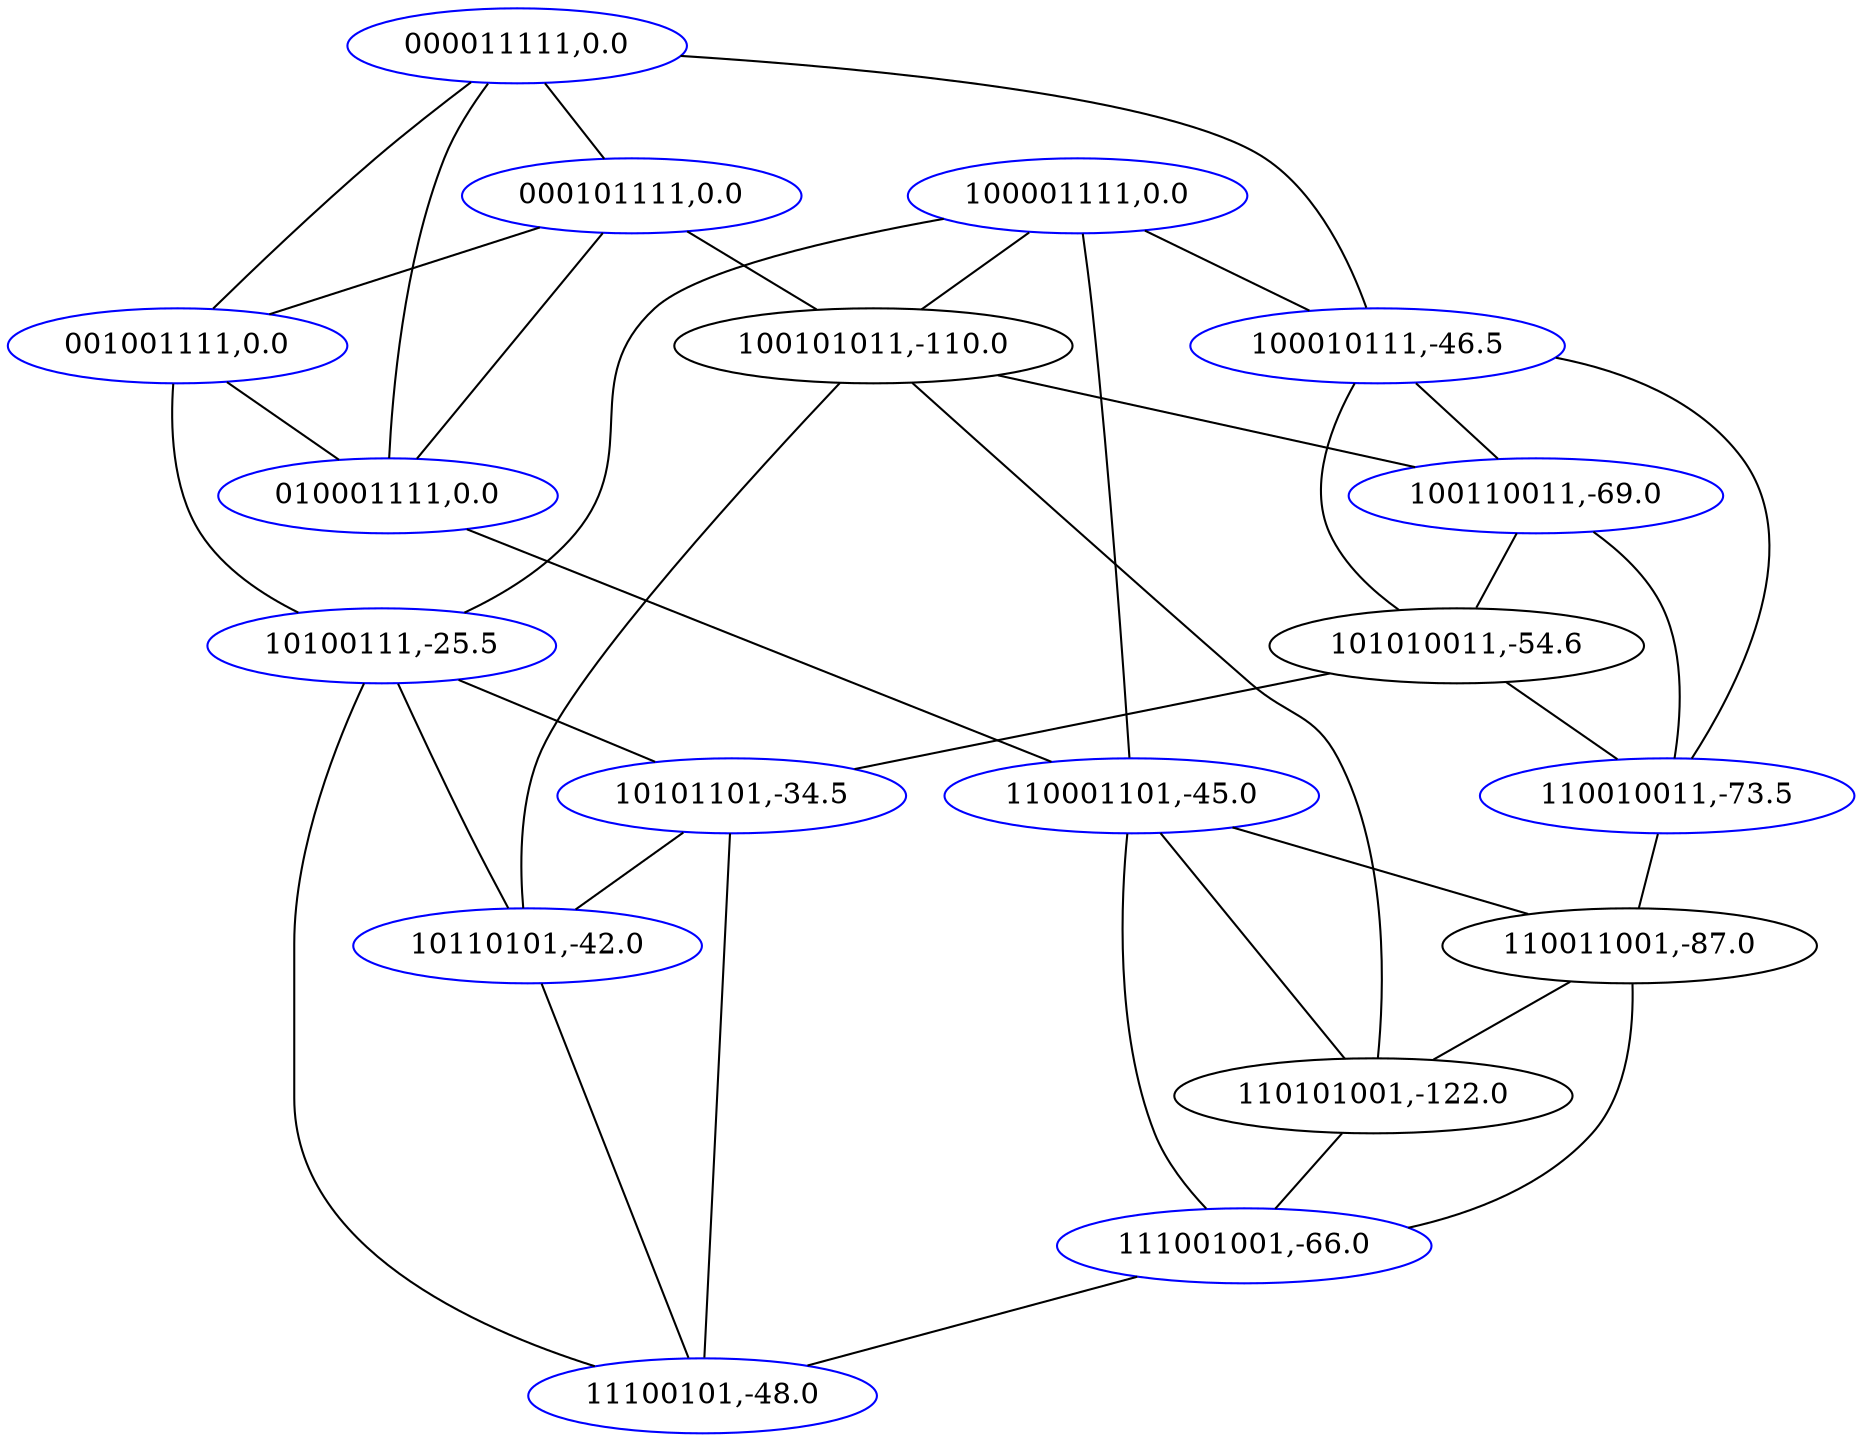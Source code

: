 graph graphname {
	110011001 [label="110011001,-87.0",];
	111001001 [label="111001001,-66.0",color=blue];
	110011001 -- 111001001;
	110101001 [label="110101001,-122.0",];
	110011001 -- 110101001;
	110001101 [label="110001101,-45.0",color=blue];
	110010011 [label="110010011,-73.5",color=blue];
	101010011 [label="101010011,-54.6",];
	100110011 [label="100110011,-69.0",color=blue];
	110010011 -- 110011001;
	100010111 [label="100010111,-46.5",color=blue];
	100010111 -- 110010011;
	100010111 -- 101010011;
	100010111 -- 100110011;
	100001111 [label="100001111,0.0",color=blue];
	000011111 [label="000011111,0.0",color=blue];
	000011111 -- 100010111;
	010001111 [label="010001111,0.0",color=blue];
	000011111 -- 010001111;
	001001111 [label="001001111,0.0",color=blue];
	000011111 -- 001001111;
	000101111 [label="000101111,0.0",color=blue];
	000011111 -- 000101111;
	100101011 [label="100101011,-110.0",];
	000101111 -- 100101011;
	000101111 -- 010001111;
	000101111 -- 001001111;
	100101011 -- 110101001;
	10110101 [label="10110101,-42.0",color=blue];
	100101011 -- 10110101;
	100101011 -- 100110011;
	11100101 [label="11100101,-48.0",color=blue];
	10110101 -- 11100101;
	10101101 [label="10101101,-34.5",color=blue];
	10100111 [label="10100111,-25.5",color=blue];
	10100111 -- 11100101;
	10100111 -- 10110101;
	10100111 -- 10101101;
	10101101 -- 11100101;
	10101101 -- 10110101;
	001001111 -- 10100111;
	001001111 -- 010001111;
	010001111 -- 110001101;
	100001111 -- 110001101;
	100001111 -- 10100111;
	100001111 -- 100101011;
	100001111 -- 100010111;
	100110011 -- 110010011;
	100110011 -- 101010011;
	101010011 -- 110010011;
	101010011 -- 10101101;
	110001101 -- 111001001;
	110001101 -- 110101001;
	110001101 -- 110011001;
	110101001 -- 111001001;
	111001001 -- 11100101;
}

